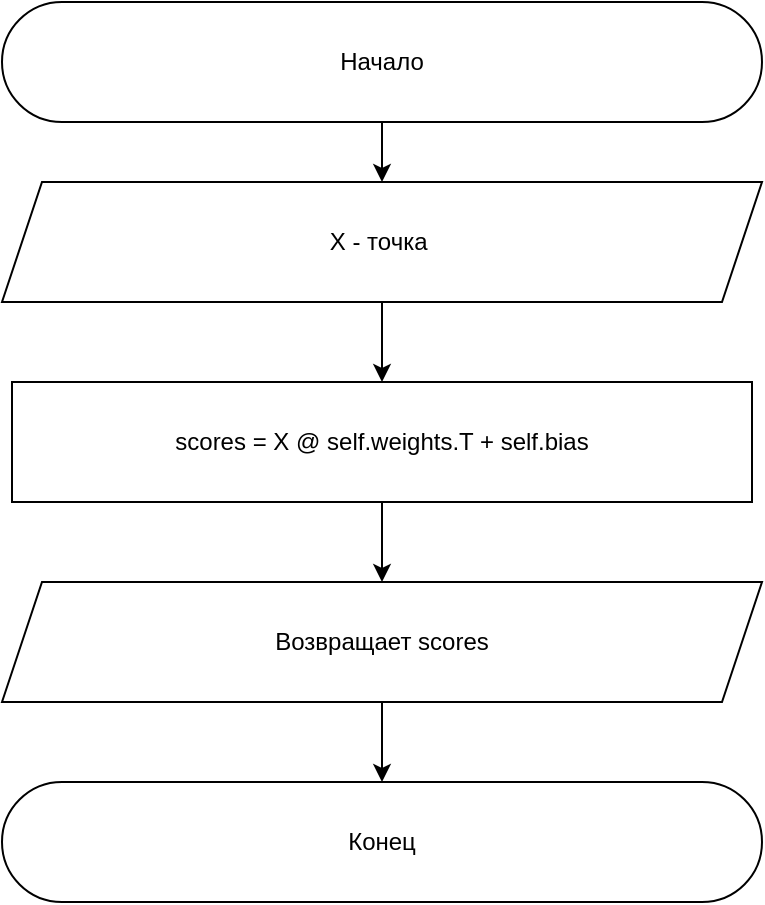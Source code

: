 <mxfile>
    <diagram id="uraMbymaZt3QIeALaHOm" name="Page-1">
        <mxGraphModel dx="1051" dy="753" grid="1" gridSize="10" guides="1" tooltips="1" connect="1" arrows="1" fold="1" page="1" pageScale="1" pageWidth="850" pageHeight="1100" math="0" shadow="0">
            <root>
                <mxCell id="0"/>
                <mxCell id="1" parent="0"/>
                <mxCell id="2" style="edgeStyle=none;html=1;exitX=0.5;exitY=1;exitDx=0;exitDy=0;entryX=0.5;entryY=0;entryDx=0;entryDy=0;fontSize=24;" parent="1" source="3" edge="1">
                    <mxGeometry relative="1" as="geometry">
                        <mxPoint x="510" y="170" as="targetPoint"/>
                    </mxGeometry>
                </mxCell>
                <mxCell id="3" value="Начало" style="rounded=1;whiteSpace=wrap;html=1;arcSize=50;" parent="1" vertex="1">
                    <mxGeometry x="320" y="80" width="380" height="60" as="geometry"/>
                </mxCell>
                <mxCell id="26" style="edgeStyle=none;html=1;exitX=0.5;exitY=1;exitDx=0;exitDy=0;entryX=0.5;entryY=0;entryDx=0;entryDy=0;" edge="1" parent="1" source="13" target="25">
                    <mxGeometry relative="1" as="geometry"/>
                </mxCell>
                <mxCell id="13" value="scores = X @ self.weights.T + self.bias" style="rounded=0;whiteSpace=wrap;html=1;" parent="1" vertex="1">
                    <mxGeometry x="325" y="270" width="370" height="60" as="geometry"/>
                </mxCell>
                <mxCell id="16" value="Конец" style="rounded=1;whiteSpace=wrap;html=1;arcSize=50;" parent="1" vertex="1">
                    <mxGeometry x="320" y="470" width="380" height="60" as="geometry"/>
                </mxCell>
                <mxCell id="24" style="edgeStyle=none;html=1;exitX=0.5;exitY=1;exitDx=0;exitDy=0;entryX=0.5;entryY=0;entryDx=0;entryDy=0;" edge="1" parent="1" source="23" target="13">
                    <mxGeometry relative="1" as="geometry"/>
                </mxCell>
                <mxCell id="23" value="X - точка&amp;nbsp;" style="shape=parallelogram;perimeter=parallelogramPerimeter;whiteSpace=wrap;html=1;fixedSize=1;" vertex="1" parent="1">
                    <mxGeometry x="320" y="170" width="380" height="60" as="geometry"/>
                </mxCell>
                <mxCell id="27" style="edgeStyle=none;html=1;exitX=0.5;exitY=1;exitDx=0;exitDy=0;entryX=0.5;entryY=0;entryDx=0;entryDy=0;" edge="1" parent="1" source="25" target="16">
                    <mxGeometry relative="1" as="geometry"/>
                </mxCell>
                <mxCell id="25" value="Возвращает scores" style="shape=parallelogram;perimeter=parallelogramPerimeter;whiteSpace=wrap;html=1;fixedSize=1;" vertex="1" parent="1">
                    <mxGeometry x="320" y="370" width="380" height="60" as="geometry"/>
                </mxCell>
            </root>
        </mxGraphModel>
    </diagram>
</mxfile>